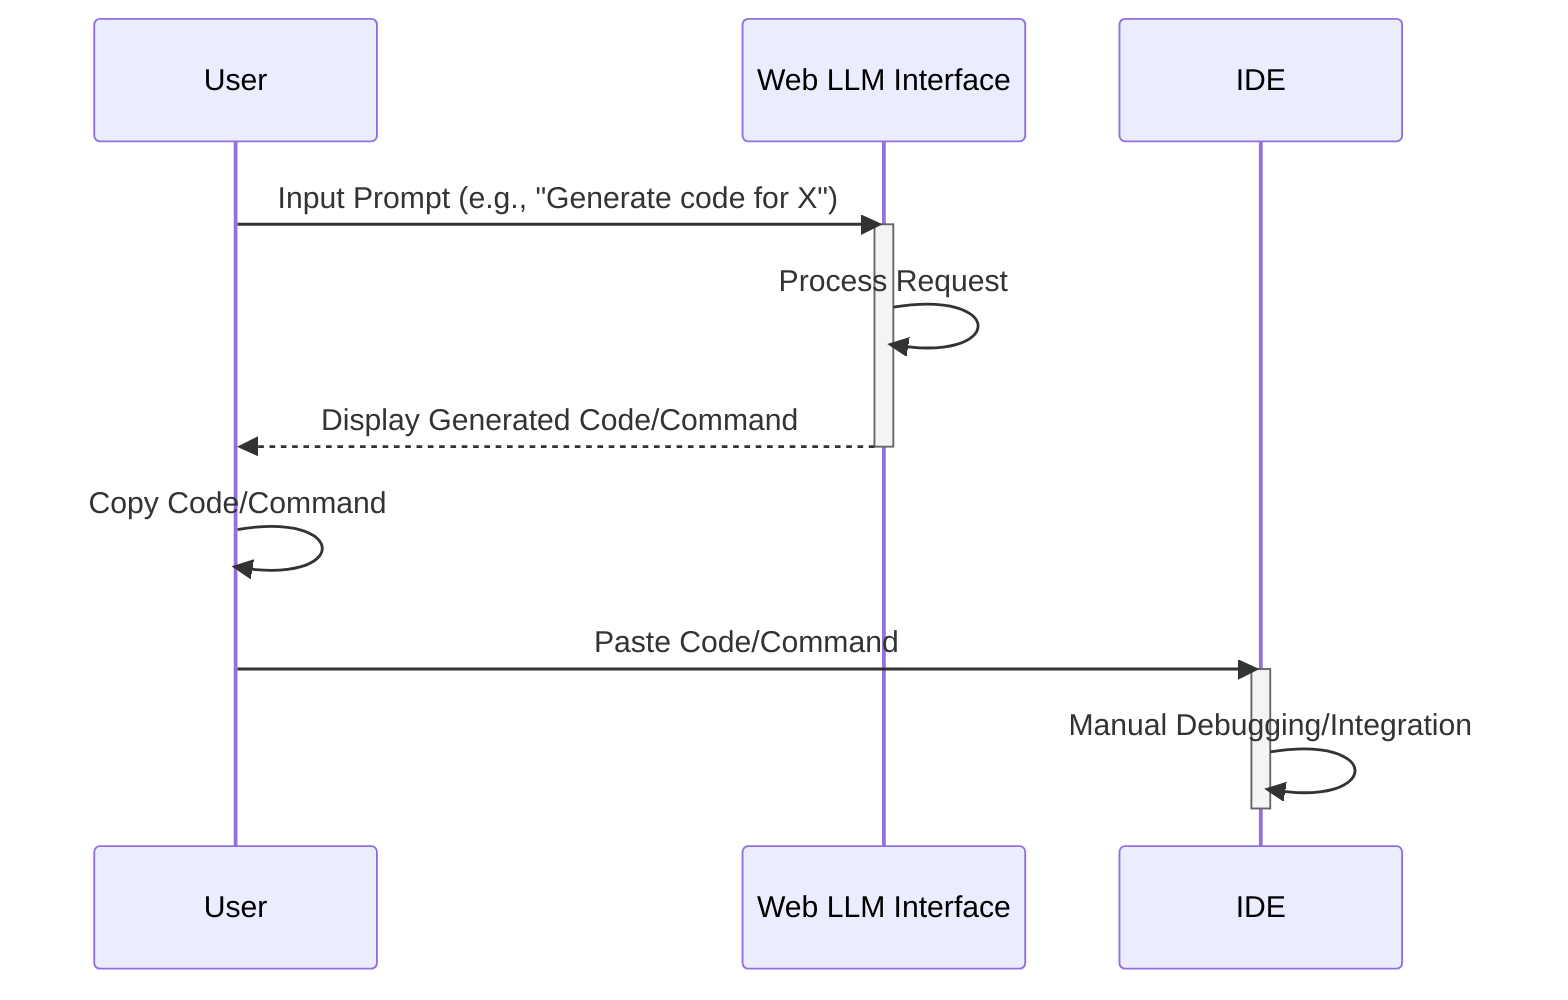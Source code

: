 sequenceDiagram
    participant User
    participant WebLLM as Web LLM Interface
    participant IDE

    User->>WebLLM: Input Prompt (e.g., "Generate code for X")
    activate WebLLM
    WebLLM->>WebLLM: Process Request
    WebLLM-->>User: Display Generated Code/Command
    deactivate WebLLM
    User->>User: Copy Code/Command
    User->>IDE: Paste Code/Command
    activate IDE
    IDE->>IDE: Manual Debugging/Integration
    deactivate IDE